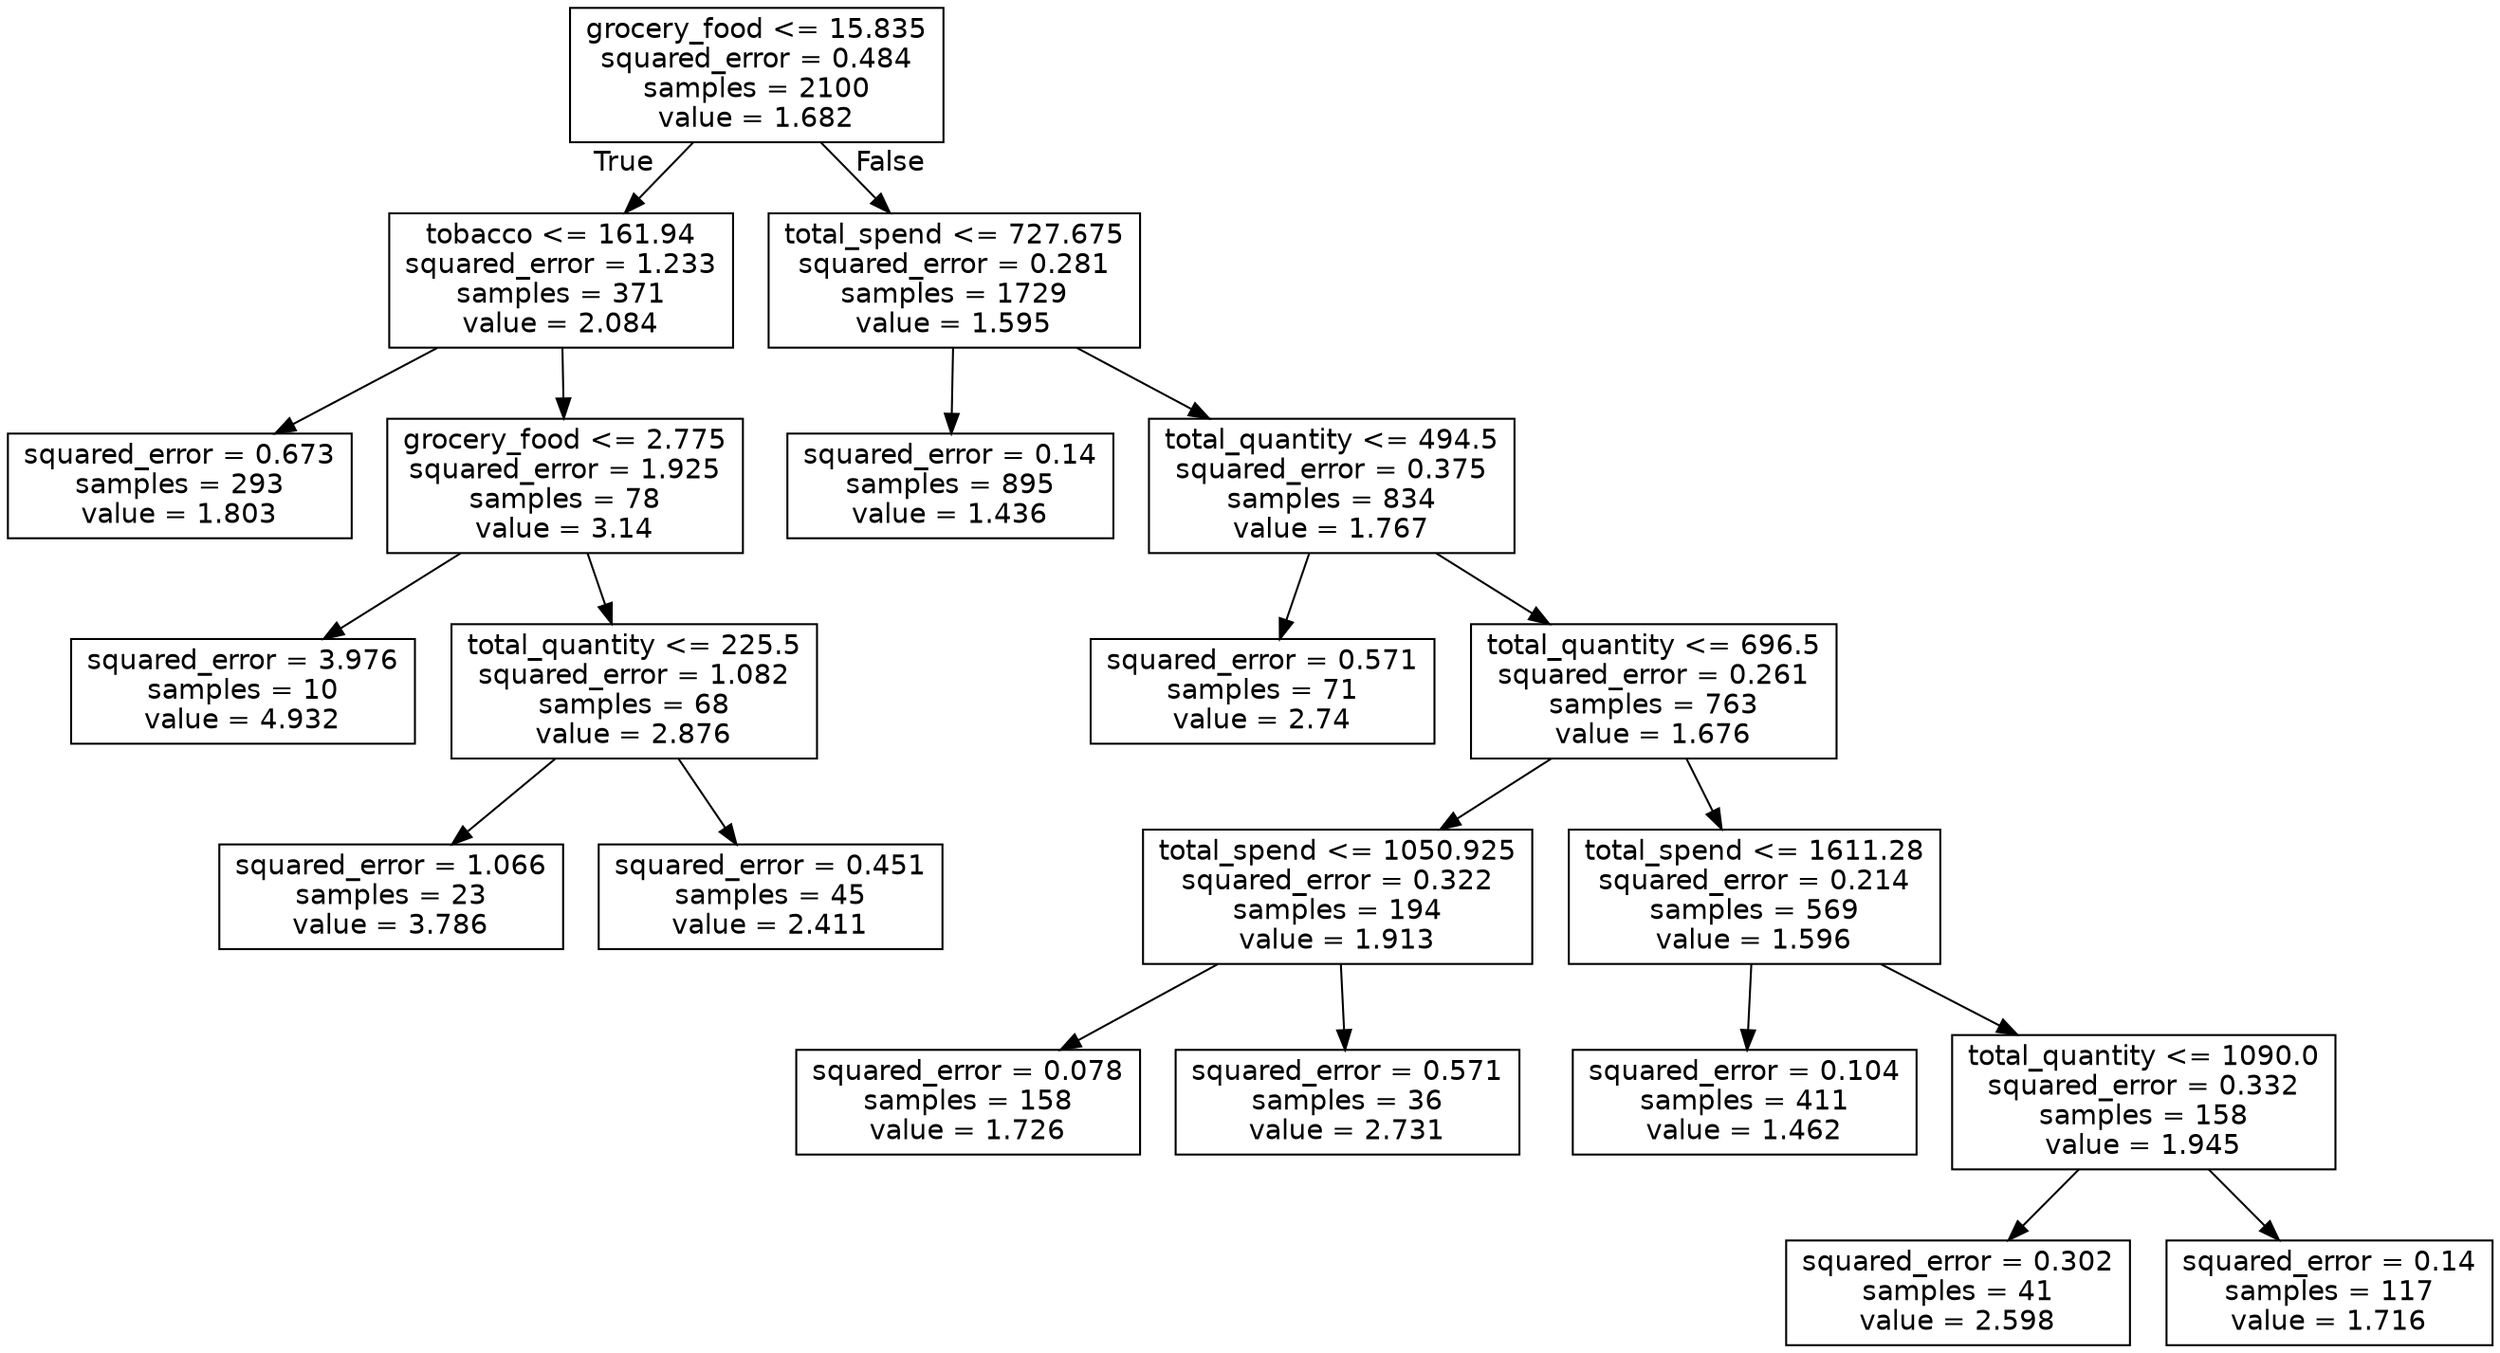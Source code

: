 digraph Tree {
node [shape=box, fontname="helvetica"] ;
edge [fontname="helvetica"] ;
0 [label="grocery_food <= 15.835\nsquared_error = 0.484\nsamples = 2100\nvalue = 1.682"] ;
1 [label="tobacco <= 161.94\nsquared_error = 1.233\nsamples = 371\nvalue = 2.084"] ;
0 -> 1 [labeldistance=2.5, labelangle=45, headlabel="True"] ;
3 [label="squared_error = 0.673\nsamples = 293\nvalue = 1.803"] ;
1 -> 3 ;
4 [label="grocery_food <= 2.775\nsquared_error = 1.925\nsamples = 78\nvalue = 3.14"] ;
1 -> 4 ;
9 [label="squared_error = 3.976\nsamples = 10\nvalue = 4.932"] ;
4 -> 9 ;
10 [label="total_quantity <= 225.5\nsquared_error = 1.082\nsamples = 68\nvalue = 2.876"] ;
4 -> 10 ;
11 [label="squared_error = 1.066\nsamples = 23\nvalue = 3.786"] ;
10 -> 11 ;
12 [label="squared_error = 0.451\nsamples = 45\nvalue = 2.411"] ;
10 -> 12 ;
2 [label="total_spend <= 727.675\nsquared_error = 0.281\nsamples = 1729\nvalue = 1.595"] ;
0 -> 2 [labeldistance=2.5, labelangle=-45, headlabel="False"] ;
5 [label="squared_error = 0.14\nsamples = 895\nvalue = 1.436"] ;
2 -> 5 ;
6 [label="total_quantity <= 494.5\nsquared_error = 0.375\nsamples = 834\nvalue = 1.767"] ;
2 -> 6 ;
7 [label="squared_error = 0.571\nsamples = 71\nvalue = 2.74"] ;
6 -> 7 ;
8 [label="total_quantity <= 696.5\nsquared_error = 0.261\nsamples = 763\nvalue = 1.676"] ;
6 -> 8 ;
13 [label="total_spend <= 1050.925\nsquared_error = 0.322\nsamples = 194\nvalue = 1.913"] ;
8 -> 13 ;
15 [label="squared_error = 0.078\nsamples = 158\nvalue = 1.726"] ;
13 -> 15 ;
16 [label="squared_error = 0.571\nsamples = 36\nvalue = 2.731"] ;
13 -> 16 ;
14 [label="total_spend <= 1611.28\nsquared_error = 0.214\nsamples = 569\nvalue = 1.596"] ;
8 -> 14 ;
17 [label="squared_error = 0.104\nsamples = 411\nvalue = 1.462"] ;
14 -> 17 ;
18 [label="total_quantity <= 1090.0\nsquared_error = 0.332\nsamples = 158\nvalue = 1.945"] ;
14 -> 18 ;
19 [label="squared_error = 0.302\nsamples = 41\nvalue = 2.598"] ;
18 -> 19 ;
20 [label="squared_error = 0.14\nsamples = 117\nvalue = 1.716"] ;
18 -> 20 ;
}